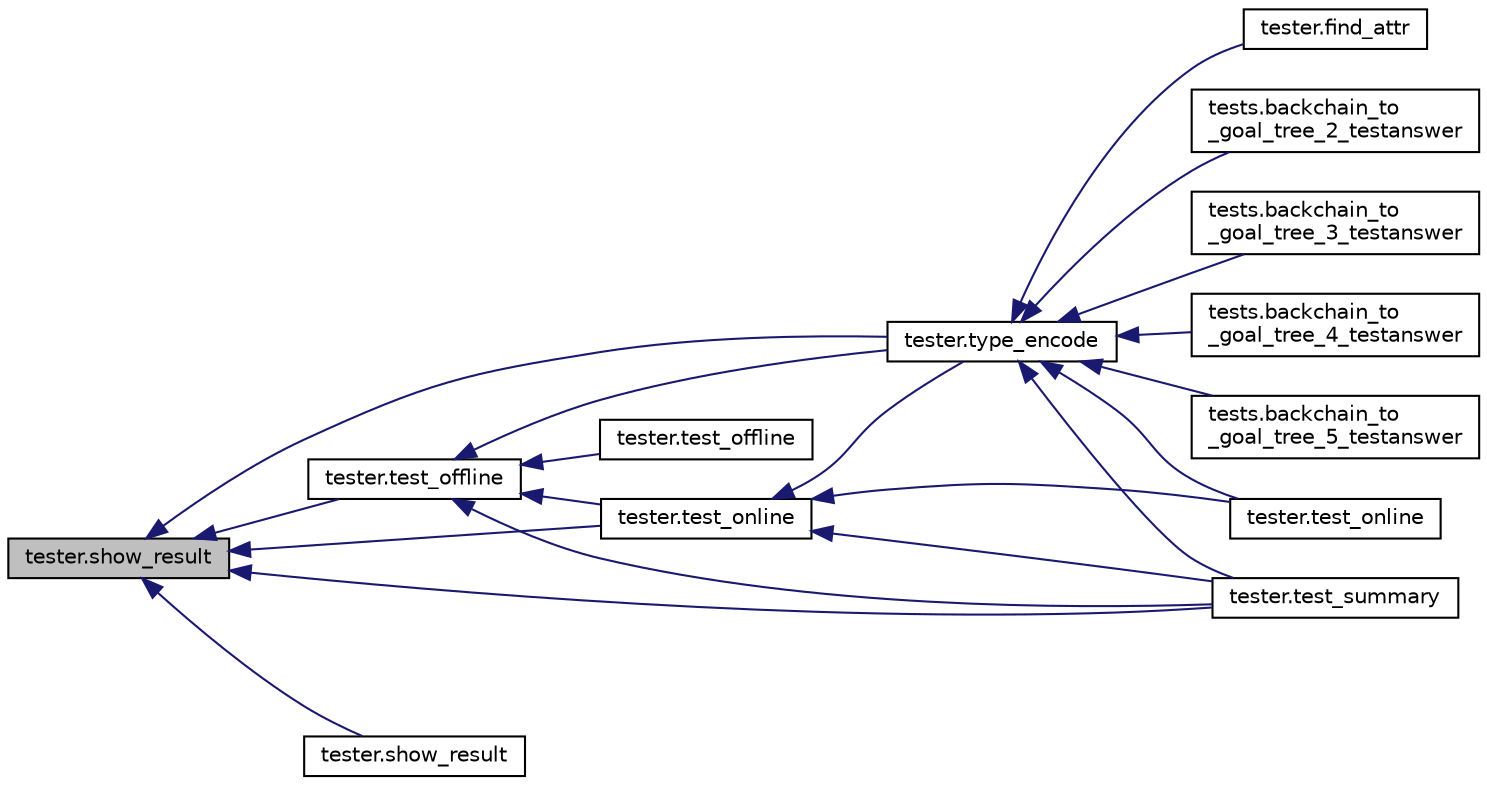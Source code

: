 digraph "tester.show_result"
{
  edge [fontname="Helvetica",fontsize="10",labelfontname="Helvetica",labelfontsize="10"];
  node [fontname="Helvetica",fontsize="10",shape=record];
  rankdir="LR";
  Node1 [label="tester.show_result",height=0.2,width=0.4,color="black", fillcolor="grey75", style="filled", fontcolor="black"];
  Node1 -> Node2 [dir="back",color="midnightblue",fontsize="10",style="solid"];
  Node2 [label="tester.test_offline",height=0.2,width=0.4,color="black", fillcolor="white", style="filled",URL="$namespacetester.html#a1327ef384b1cbd6f10cf76d2cd4a6a97"];
  Node2 -> Node3 [dir="back",color="midnightblue",fontsize="10",style="solid"];
  Node3 [label="tester.test_online",height=0.2,width=0.4,color="black", fillcolor="white", style="filled",URL="$namespacetester.html#a05f28fdefc42c5729e56a320573d6cf9"];
  Node3 -> Node4 [dir="back",color="midnightblue",fontsize="10",style="solid"];
  Node4 [label="tester.type_encode",height=0.2,width=0.4,color="black", fillcolor="white", style="filled",URL="$namespacetester.html#ab0070cd7f476a591eddf95f7e39a3536"];
  Node4 -> Node5 [dir="back",color="midnightblue",fontsize="10",style="solid"];
  Node5 [label="tester.find_attr",height=0.2,width=0.4,color="black", fillcolor="white", style="filled",URL="$namespacetester.html#a7584d50b37dbb2865da4c1e24eddd9e9"];
  Node4 -> Node6 [dir="back",color="midnightblue",fontsize="10",style="solid"];
  Node6 [label="tester.test_online",height=0.2,width=0.4,color="black", fillcolor="white", style="filled",URL="$namespacetester.html#a442800266f41e51c108219d4a1e11330"];
  Node4 -> Node7 [dir="back",color="midnightblue",fontsize="10",style="solid"];
  Node7 [label="tester.test_summary",height=0.2,width=0.4,color="black", fillcolor="white", style="filled",URL="$namespacetester.html#ae3beeb9c73f38d965e46c52c1c5eb155"];
  Node4 -> Node8 [dir="back",color="midnightblue",fontsize="10",style="solid"];
  Node8 [label="tests.backchain_to\l_goal_tree_2_testanswer",height=0.2,width=0.4,color="black", fillcolor="white", style="filled",URL="$namespacetests.html#a24f12472a2f3d045583e3a1e03af88df"];
  Node4 -> Node9 [dir="back",color="midnightblue",fontsize="10",style="solid"];
  Node9 [label="tests.backchain_to\l_goal_tree_3_testanswer",height=0.2,width=0.4,color="black", fillcolor="white", style="filled",URL="$namespacetests.html#a219d9713f1dc40f384d24f13be881b8e"];
  Node4 -> Node10 [dir="back",color="midnightblue",fontsize="10",style="solid"];
  Node10 [label="tests.backchain_to\l_goal_tree_4_testanswer",height=0.2,width=0.4,color="black", fillcolor="white", style="filled",URL="$namespacetests.html#ad0f26c96cd1563b8859472371eafe0de"];
  Node4 -> Node11 [dir="back",color="midnightblue",fontsize="10",style="solid"];
  Node11 [label="tests.backchain_to\l_goal_tree_5_testanswer",height=0.2,width=0.4,color="black", fillcolor="white", style="filled",URL="$namespacetests.html#a713e7a631dbf9c55a2491cf636958a97"];
  Node3 -> Node6 [dir="back",color="midnightblue",fontsize="10",style="solid"];
  Node3 -> Node7 [dir="back",color="midnightblue",fontsize="10",style="solid"];
  Node2 -> Node4 [dir="back",color="midnightblue",fontsize="10",style="solid"];
  Node2 -> Node12 [dir="back",color="midnightblue",fontsize="10",style="solid"];
  Node12 [label="tester.test_offline",height=0.2,width=0.4,color="black", fillcolor="white", style="filled",URL="$namespacetester.html#a5ffdb1a4477c502497214f3abb1aba92"];
  Node2 -> Node7 [dir="back",color="midnightblue",fontsize="10",style="solid"];
  Node1 -> Node3 [dir="back",color="midnightblue",fontsize="10",style="solid"];
  Node1 -> Node4 [dir="back",color="midnightblue",fontsize="10",style="solid"];
  Node1 -> Node13 [dir="back",color="midnightblue",fontsize="10",style="solid"];
  Node13 [label="tester.show_result",height=0.2,width=0.4,color="black", fillcolor="white", style="filled",URL="$namespacetester.html#af0c58d2c2dd103105de51664a19f2d10"];
  Node1 -> Node7 [dir="back",color="midnightblue",fontsize="10",style="solid"];
}
